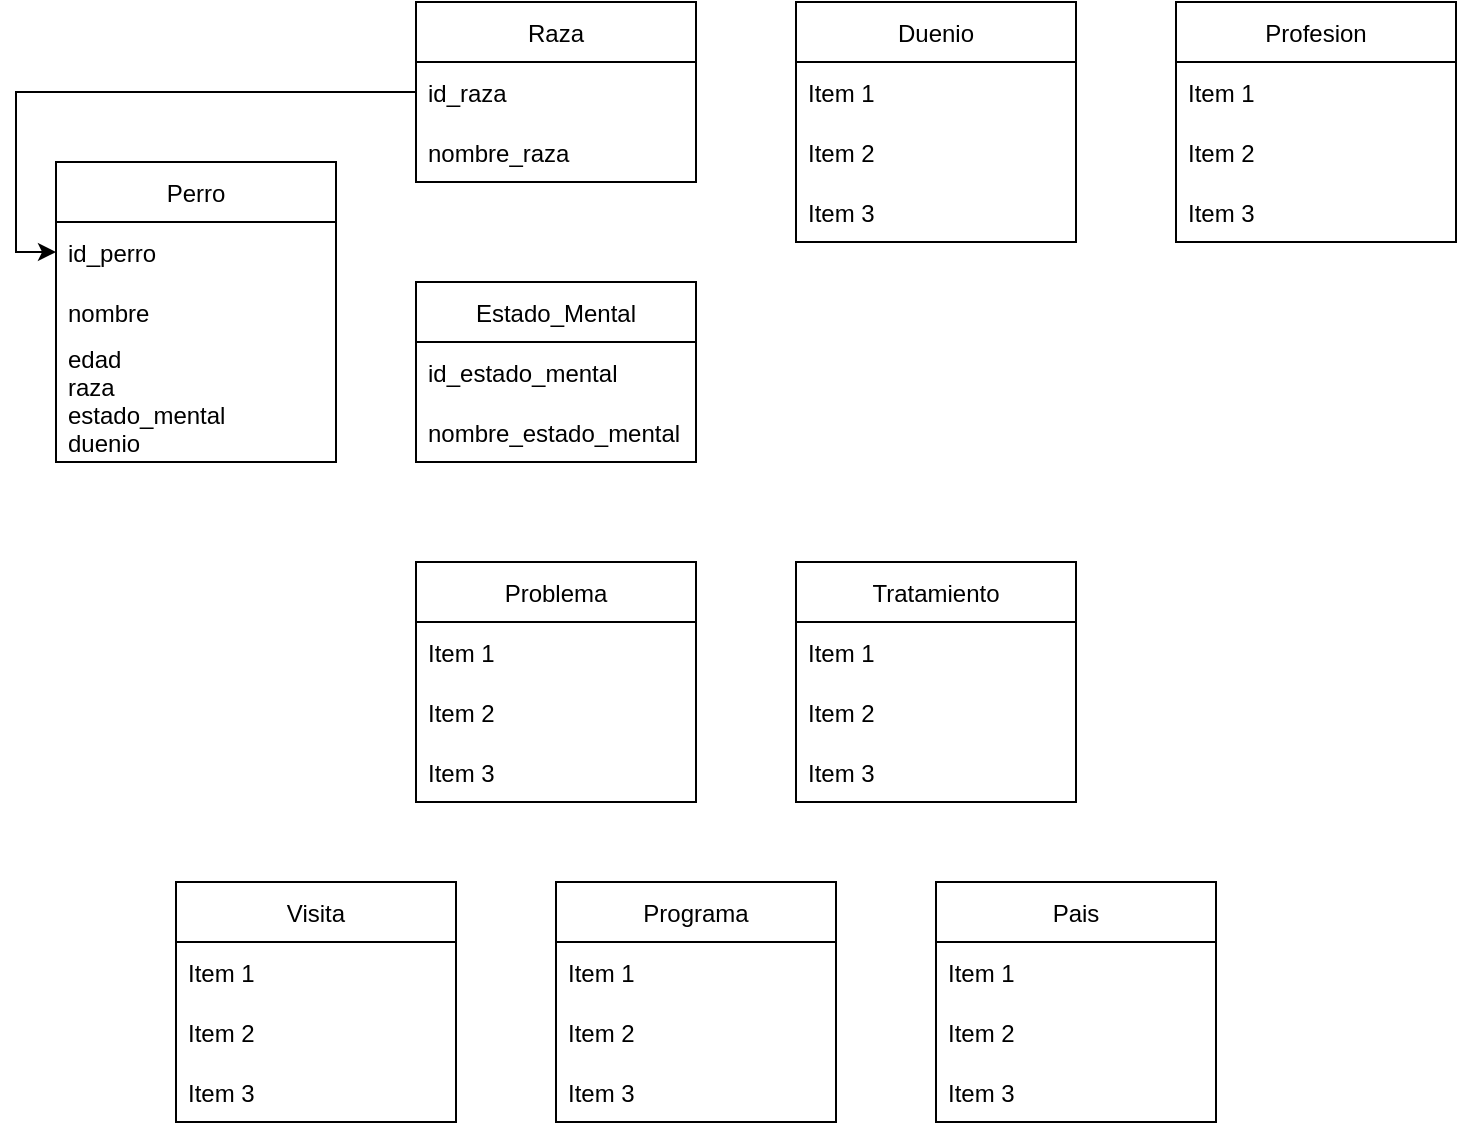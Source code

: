 <mxfile version="20.0.1" type="github">
  <diagram id="7hWTiPqdAkofboXIaYqR" name="Page-1">
    <mxGraphModel dx="827" dy="452" grid="1" gridSize="10" guides="1" tooltips="1" connect="1" arrows="1" fold="1" page="1" pageScale="1" pageWidth="827" pageHeight="1169" math="0" shadow="0">
      <root>
        <mxCell id="0" />
        <mxCell id="1" parent="0" />
        <mxCell id="EE0mRxC0shIUV4M-iVuZ-1" value="Perro" style="swimlane;fontStyle=0;childLayout=stackLayout;horizontal=1;startSize=30;horizontalStack=0;resizeParent=1;resizeParentMax=0;resizeLast=0;collapsible=1;marginBottom=0;" parent="1" vertex="1">
          <mxGeometry x="40" y="120" width="140" height="150" as="geometry" />
        </mxCell>
        <mxCell id="EE0mRxC0shIUV4M-iVuZ-2" value="id_perro" style="text;strokeColor=none;fillColor=none;align=left;verticalAlign=middle;spacingLeft=4;spacingRight=4;overflow=hidden;points=[[0,0.5],[1,0.5]];portConstraint=eastwest;rotatable=0;" parent="EE0mRxC0shIUV4M-iVuZ-1" vertex="1">
          <mxGeometry y="30" width="140" height="30" as="geometry" />
        </mxCell>
        <mxCell id="EE0mRxC0shIUV4M-iVuZ-3" value="nombre" style="text;strokeColor=none;fillColor=none;align=left;verticalAlign=middle;spacingLeft=4;spacingRight=4;overflow=hidden;points=[[0,0.5],[1,0.5]];portConstraint=eastwest;rotatable=0;" parent="EE0mRxC0shIUV4M-iVuZ-1" vertex="1">
          <mxGeometry y="60" width="140" height="30" as="geometry" />
        </mxCell>
        <mxCell id="EE0mRxC0shIUV4M-iVuZ-4" value="edad&#xa;raza&#xa;estado_mental&#xa;duenio&#xa;" style="text;strokeColor=none;fillColor=none;align=left;verticalAlign=middle;spacingLeft=4;spacingRight=4;overflow=hidden;points=[[0,0.5],[1,0.5]];portConstraint=eastwest;rotatable=0;" parent="EE0mRxC0shIUV4M-iVuZ-1" vertex="1">
          <mxGeometry y="90" width="140" height="60" as="geometry" />
        </mxCell>
        <mxCell id="EE0mRxC0shIUV4M-iVuZ-5" value="Raza" style="swimlane;fontStyle=0;childLayout=stackLayout;horizontal=1;startSize=30;horizontalStack=0;resizeParent=1;resizeParentMax=0;resizeLast=0;collapsible=1;marginBottom=0;" parent="1" vertex="1">
          <mxGeometry x="220" y="40" width="140" height="90" as="geometry" />
        </mxCell>
        <mxCell id="EE0mRxC0shIUV4M-iVuZ-6" value="id_raza" style="text;strokeColor=none;fillColor=none;align=left;verticalAlign=middle;spacingLeft=4;spacingRight=4;overflow=hidden;points=[[0,0.5],[1,0.5]];portConstraint=eastwest;rotatable=0;" parent="EE0mRxC0shIUV4M-iVuZ-5" vertex="1">
          <mxGeometry y="30" width="140" height="30" as="geometry" />
        </mxCell>
        <mxCell id="EE0mRxC0shIUV4M-iVuZ-7" value="nombre_raza" style="text;strokeColor=none;fillColor=none;align=left;verticalAlign=middle;spacingLeft=4;spacingRight=4;overflow=hidden;points=[[0,0.5],[1,0.5]];portConstraint=eastwest;rotatable=0;" parent="EE0mRxC0shIUV4M-iVuZ-5" vertex="1">
          <mxGeometry y="60" width="140" height="30" as="geometry" />
        </mxCell>
        <mxCell id="EE0mRxC0shIUV4M-iVuZ-9" value="Estado_Mental" style="swimlane;fontStyle=0;childLayout=stackLayout;horizontal=1;startSize=30;horizontalStack=0;resizeParent=1;resizeParentMax=0;resizeLast=0;collapsible=1;marginBottom=0;" parent="1" vertex="1">
          <mxGeometry x="220" y="180" width="140" height="90" as="geometry" />
        </mxCell>
        <mxCell id="EE0mRxC0shIUV4M-iVuZ-10" value="id_estado_mental" style="text;strokeColor=none;fillColor=none;align=left;verticalAlign=middle;spacingLeft=4;spacingRight=4;overflow=hidden;points=[[0,0.5],[1,0.5]];portConstraint=eastwest;rotatable=0;" parent="EE0mRxC0shIUV4M-iVuZ-9" vertex="1">
          <mxGeometry y="30" width="140" height="30" as="geometry" />
        </mxCell>
        <mxCell id="EE0mRxC0shIUV4M-iVuZ-11" value="nombre_estado_mental" style="text;strokeColor=none;fillColor=none;align=left;verticalAlign=middle;spacingLeft=4;spacingRight=4;overflow=hidden;points=[[0,0.5],[1,0.5]];portConstraint=eastwest;rotatable=0;" parent="EE0mRxC0shIUV4M-iVuZ-9" vertex="1">
          <mxGeometry y="60" width="140" height="30" as="geometry" />
        </mxCell>
        <mxCell id="EE0mRxC0shIUV4M-iVuZ-14" value="Problema" style="swimlane;fontStyle=0;childLayout=stackLayout;horizontal=1;startSize=30;horizontalStack=0;resizeParent=1;resizeParentMax=0;resizeLast=0;collapsible=1;marginBottom=0;" parent="1" vertex="1">
          <mxGeometry x="220" y="320" width="140" height="120" as="geometry" />
        </mxCell>
        <mxCell id="EE0mRxC0shIUV4M-iVuZ-15" value="Item 1" style="text;strokeColor=none;fillColor=none;align=left;verticalAlign=middle;spacingLeft=4;spacingRight=4;overflow=hidden;points=[[0,0.5],[1,0.5]];portConstraint=eastwest;rotatable=0;" parent="EE0mRxC0shIUV4M-iVuZ-14" vertex="1">
          <mxGeometry y="30" width="140" height="30" as="geometry" />
        </mxCell>
        <mxCell id="EE0mRxC0shIUV4M-iVuZ-16" value="Item 2" style="text;strokeColor=none;fillColor=none;align=left;verticalAlign=middle;spacingLeft=4;spacingRight=4;overflow=hidden;points=[[0,0.5],[1,0.5]];portConstraint=eastwest;rotatable=0;" parent="EE0mRxC0shIUV4M-iVuZ-14" vertex="1">
          <mxGeometry y="60" width="140" height="30" as="geometry" />
        </mxCell>
        <mxCell id="EE0mRxC0shIUV4M-iVuZ-17" value="Item 3" style="text;strokeColor=none;fillColor=none;align=left;verticalAlign=middle;spacingLeft=4;spacingRight=4;overflow=hidden;points=[[0,0.5],[1,0.5]];portConstraint=eastwest;rotatable=0;" parent="EE0mRxC0shIUV4M-iVuZ-14" vertex="1">
          <mxGeometry y="90" width="140" height="30" as="geometry" />
        </mxCell>
        <mxCell id="EE0mRxC0shIUV4M-iVuZ-18" value="Duenio" style="swimlane;fontStyle=0;childLayout=stackLayout;horizontal=1;startSize=30;horizontalStack=0;resizeParent=1;resizeParentMax=0;resizeLast=0;collapsible=1;marginBottom=0;" parent="1" vertex="1">
          <mxGeometry x="410" y="40" width="140" height="120" as="geometry" />
        </mxCell>
        <mxCell id="EE0mRxC0shIUV4M-iVuZ-19" value="Item 1" style="text;strokeColor=none;fillColor=none;align=left;verticalAlign=middle;spacingLeft=4;spacingRight=4;overflow=hidden;points=[[0,0.5],[1,0.5]];portConstraint=eastwest;rotatable=0;" parent="EE0mRxC0shIUV4M-iVuZ-18" vertex="1">
          <mxGeometry y="30" width="140" height="30" as="geometry" />
        </mxCell>
        <mxCell id="EE0mRxC0shIUV4M-iVuZ-20" value="Item 2" style="text;strokeColor=none;fillColor=none;align=left;verticalAlign=middle;spacingLeft=4;spacingRight=4;overflow=hidden;points=[[0,0.5],[1,0.5]];portConstraint=eastwest;rotatable=0;" parent="EE0mRxC0shIUV4M-iVuZ-18" vertex="1">
          <mxGeometry y="60" width="140" height="30" as="geometry" />
        </mxCell>
        <mxCell id="EE0mRxC0shIUV4M-iVuZ-21" value="Item 3" style="text;strokeColor=none;fillColor=none;align=left;verticalAlign=middle;spacingLeft=4;spacingRight=4;overflow=hidden;points=[[0,0.5],[1,0.5]];portConstraint=eastwest;rotatable=0;" parent="EE0mRxC0shIUV4M-iVuZ-18" vertex="1">
          <mxGeometry y="90" width="140" height="30" as="geometry" />
        </mxCell>
        <mxCell id="EE0mRxC0shIUV4M-iVuZ-22" value="Tratamiento" style="swimlane;fontStyle=0;childLayout=stackLayout;horizontal=1;startSize=30;horizontalStack=0;resizeParent=1;resizeParentMax=0;resizeLast=0;collapsible=1;marginBottom=0;" parent="1" vertex="1">
          <mxGeometry x="410" y="320" width="140" height="120" as="geometry" />
        </mxCell>
        <mxCell id="EE0mRxC0shIUV4M-iVuZ-23" value="Item 1" style="text;strokeColor=none;fillColor=none;align=left;verticalAlign=middle;spacingLeft=4;spacingRight=4;overflow=hidden;points=[[0,0.5],[1,0.5]];portConstraint=eastwest;rotatable=0;" parent="EE0mRxC0shIUV4M-iVuZ-22" vertex="1">
          <mxGeometry y="30" width="140" height="30" as="geometry" />
        </mxCell>
        <mxCell id="EE0mRxC0shIUV4M-iVuZ-24" value="Item 2" style="text;strokeColor=none;fillColor=none;align=left;verticalAlign=middle;spacingLeft=4;spacingRight=4;overflow=hidden;points=[[0,0.5],[1,0.5]];portConstraint=eastwest;rotatable=0;" parent="EE0mRxC0shIUV4M-iVuZ-22" vertex="1">
          <mxGeometry y="60" width="140" height="30" as="geometry" />
        </mxCell>
        <mxCell id="EE0mRxC0shIUV4M-iVuZ-25" value="Item 3" style="text;strokeColor=none;fillColor=none;align=left;verticalAlign=middle;spacingLeft=4;spacingRight=4;overflow=hidden;points=[[0,0.5],[1,0.5]];portConstraint=eastwest;rotatable=0;" parent="EE0mRxC0shIUV4M-iVuZ-22" vertex="1">
          <mxGeometry y="90" width="140" height="30" as="geometry" />
        </mxCell>
        <mxCell id="EE0mRxC0shIUV4M-iVuZ-26" value="Visita" style="swimlane;fontStyle=0;childLayout=stackLayout;horizontal=1;startSize=30;horizontalStack=0;resizeParent=1;resizeParentMax=0;resizeLast=0;collapsible=1;marginBottom=0;" parent="1" vertex="1">
          <mxGeometry x="100" y="480" width="140" height="120" as="geometry" />
        </mxCell>
        <mxCell id="EE0mRxC0shIUV4M-iVuZ-27" value="Item 1" style="text;strokeColor=none;fillColor=none;align=left;verticalAlign=middle;spacingLeft=4;spacingRight=4;overflow=hidden;points=[[0,0.5],[1,0.5]];portConstraint=eastwest;rotatable=0;" parent="EE0mRxC0shIUV4M-iVuZ-26" vertex="1">
          <mxGeometry y="30" width="140" height="30" as="geometry" />
        </mxCell>
        <mxCell id="EE0mRxC0shIUV4M-iVuZ-28" value="Item 2" style="text;strokeColor=none;fillColor=none;align=left;verticalAlign=middle;spacingLeft=4;spacingRight=4;overflow=hidden;points=[[0,0.5],[1,0.5]];portConstraint=eastwest;rotatable=0;" parent="EE0mRxC0shIUV4M-iVuZ-26" vertex="1">
          <mxGeometry y="60" width="140" height="30" as="geometry" />
        </mxCell>
        <mxCell id="EE0mRxC0shIUV4M-iVuZ-29" value="Item 3" style="text;strokeColor=none;fillColor=none;align=left;verticalAlign=middle;spacingLeft=4;spacingRight=4;overflow=hidden;points=[[0,0.5],[1,0.5]];portConstraint=eastwest;rotatable=0;" parent="EE0mRxC0shIUV4M-iVuZ-26" vertex="1">
          <mxGeometry y="90" width="140" height="30" as="geometry" />
        </mxCell>
        <mxCell id="EE0mRxC0shIUV4M-iVuZ-30" value="Programa" style="swimlane;fontStyle=0;childLayout=stackLayout;horizontal=1;startSize=30;horizontalStack=0;resizeParent=1;resizeParentMax=0;resizeLast=0;collapsible=1;marginBottom=0;" parent="1" vertex="1">
          <mxGeometry x="290" y="480" width="140" height="120" as="geometry" />
        </mxCell>
        <mxCell id="EE0mRxC0shIUV4M-iVuZ-31" value="Item 1" style="text;strokeColor=none;fillColor=none;align=left;verticalAlign=middle;spacingLeft=4;spacingRight=4;overflow=hidden;points=[[0,0.5],[1,0.5]];portConstraint=eastwest;rotatable=0;" parent="EE0mRxC0shIUV4M-iVuZ-30" vertex="1">
          <mxGeometry y="30" width="140" height="30" as="geometry" />
        </mxCell>
        <mxCell id="EE0mRxC0shIUV4M-iVuZ-32" value="Item 2" style="text;strokeColor=none;fillColor=none;align=left;verticalAlign=middle;spacingLeft=4;spacingRight=4;overflow=hidden;points=[[0,0.5],[1,0.5]];portConstraint=eastwest;rotatable=0;" parent="EE0mRxC0shIUV4M-iVuZ-30" vertex="1">
          <mxGeometry y="60" width="140" height="30" as="geometry" />
        </mxCell>
        <mxCell id="EE0mRxC0shIUV4M-iVuZ-33" value="Item 3" style="text;strokeColor=none;fillColor=none;align=left;verticalAlign=middle;spacingLeft=4;spacingRight=4;overflow=hidden;points=[[0,0.5],[1,0.5]];portConstraint=eastwest;rotatable=0;" parent="EE0mRxC0shIUV4M-iVuZ-30" vertex="1">
          <mxGeometry y="90" width="140" height="30" as="geometry" />
        </mxCell>
        <mxCell id="EE0mRxC0shIUV4M-iVuZ-38" value="Pais" style="swimlane;fontStyle=0;childLayout=stackLayout;horizontal=1;startSize=30;horizontalStack=0;resizeParent=1;resizeParentMax=0;resizeLast=0;collapsible=1;marginBottom=0;" parent="1" vertex="1">
          <mxGeometry x="480" y="480" width="140" height="120" as="geometry" />
        </mxCell>
        <mxCell id="EE0mRxC0shIUV4M-iVuZ-39" value="Item 1" style="text;strokeColor=none;fillColor=none;align=left;verticalAlign=middle;spacingLeft=4;spacingRight=4;overflow=hidden;points=[[0,0.5],[1,0.5]];portConstraint=eastwest;rotatable=0;" parent="EE0mRxC0shIUV4M-iVuZ-38" vertex="1">
          <mxGeometry y="30" width="140" height="30" as="geometry" />
        </mxCell>
        <mxCell id="EE0mRxC0shIUV4M-iVuZ-40" value="Item 2" style="text;strokeColor=none;fillColor=none;align=left;verticalAlign=middle;spacingLeft=4;spacingRight=4;overflow=hidden;points=[[0,0.5],[1,0.5]];portConstraint=eastwest;rotatable=0;" parent="EE0mRxC0shIUV4M-iVuZ-38" vertex="1">
          <mxGeometry y="60" width="140" height="30" as="geometry" />
        </mxCell>
        <mxCell id="EE0mRxC0shIUV4M-iVuZ-41" value="Item 3" style="text;strokeColor=none;fillColor=none;align=left;verticalAlign=middle;spacingLeft=4;spacingRight=4;overflow=hidden;points=[[0,0.5],[1,0.5]];portConstraint=eastwest;rotatable=0;" parent="EE0mRxC0shIUV4M-iVuZ-38" vertex="1">
          <mxGeometry y="90" width="140" height="30" as="geometry" />
        </mxCell>
        <mxCell id="EE0mRxC0shIUV4M-iVuZ-42" value="Profesion" style="swimlane;fontStyle=0;childLayout=stackLayout;horizontal=1;startSize=30;horizontalStack=0;resizeParent=1;resizeParentMax=0;resizeLast=0;collapsible=1;marginBottom=0;" parent="1" vertex="1">
          <mxGeometry x="600" y="40" width="140" height="120" as="geometry" />
        </mxCell>
        <mxCell id="EE0mRxC0shIUV4M-iVuZ-43" value="Item 1" style="text;strokeColor=none;fillColor=none;align=left;verticalAlign=middle;spacingLeft=4;spacingRight=4;overflow=hidden;points=[[0,0.5],[1,0.5]];portConstraint=eastwest;rotatable=0;" parent="EE0mRxC0shIUV4M-iVuZ-42" vertex="1">
          <mxGeometry y="30" width="140" height="30" as="geometry" />
        </mxCell>
        <mxCell id="EE0mRxC0shIUV4M-iVuZ-44" value="Item 2" style="text;strokeColor=none;fillColor=none;align=left;verticalAlign=middle;spacingLeft=4;spacingRight=4;overflow=hidden;points=[[0,0.5],[1,0.5]];portConstraint=eastwest;rotatable=0;" parent="EE0mRxC0shIUV4M-iVuZ-42" vertex="1">
          <mxGeometry y="60" width="140" height="30" as="geometry" />
        </mxCell>
        <mxCell id="EE0mRxC0shIUV4M-iVuZ-45" value="Item 3" style="text;strokeColor=none;fillColor=none;align=left;verticalAlign=middle;spacingLeft=4;spacingRight=4;overflow=hidden;points=[[0,0.5],[1,0.5]];portConstraint=eastwest;rotatable=0;" parent="EE0mRxC0shIUV4M-iVuZ-42" vertex="1">
          <mxGeometry y="90" width="140" height="30" as="geometry" />
        </mxCell>
        <mxCell id="6tWGRHrcFyC8kmmP1eb8-1" style="edgeStyle=orthogonalEdgeStyle;rounded=0;orthogonalLoop=1;jettySize=auto;html=1;exitX=0;exitY=0.5;exitDx=0;exitDy=0;entryX=0;entryY=0.5;entryDx=0;entryDy=0;" edge="1" parent="1" source="EE0mRxC0shIUV4M-iVuZ-6" target="EE0mRxC0shIUV4M-iVuZ-2">
          <mxGeometry relative="1" as="geometry" />
        </mxCell>
      </root>
    </mxGraphModel>
  </diagram>
</mxfile>
